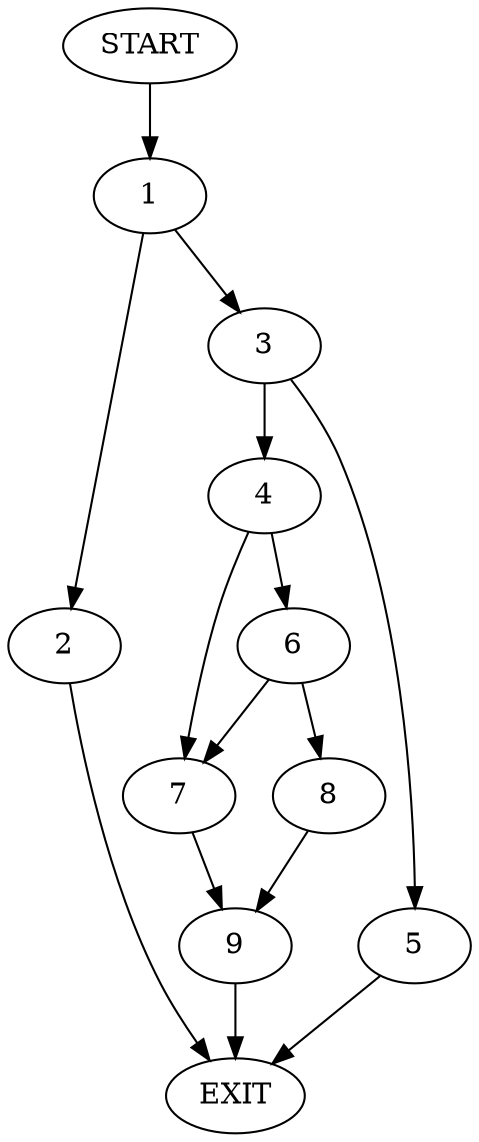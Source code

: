 digraph {
0 [label="START"]
10 [label="EXIT"]
0 -> 1
1 -> 2
1 -> 3
2 -> 10
3 -> 4
3 -> 5
4 -> 6
4 -> 7
5 -> 10
6 -> 7
6 -> 8
7 -> 9
8 -> 9
9 -> 10
}
